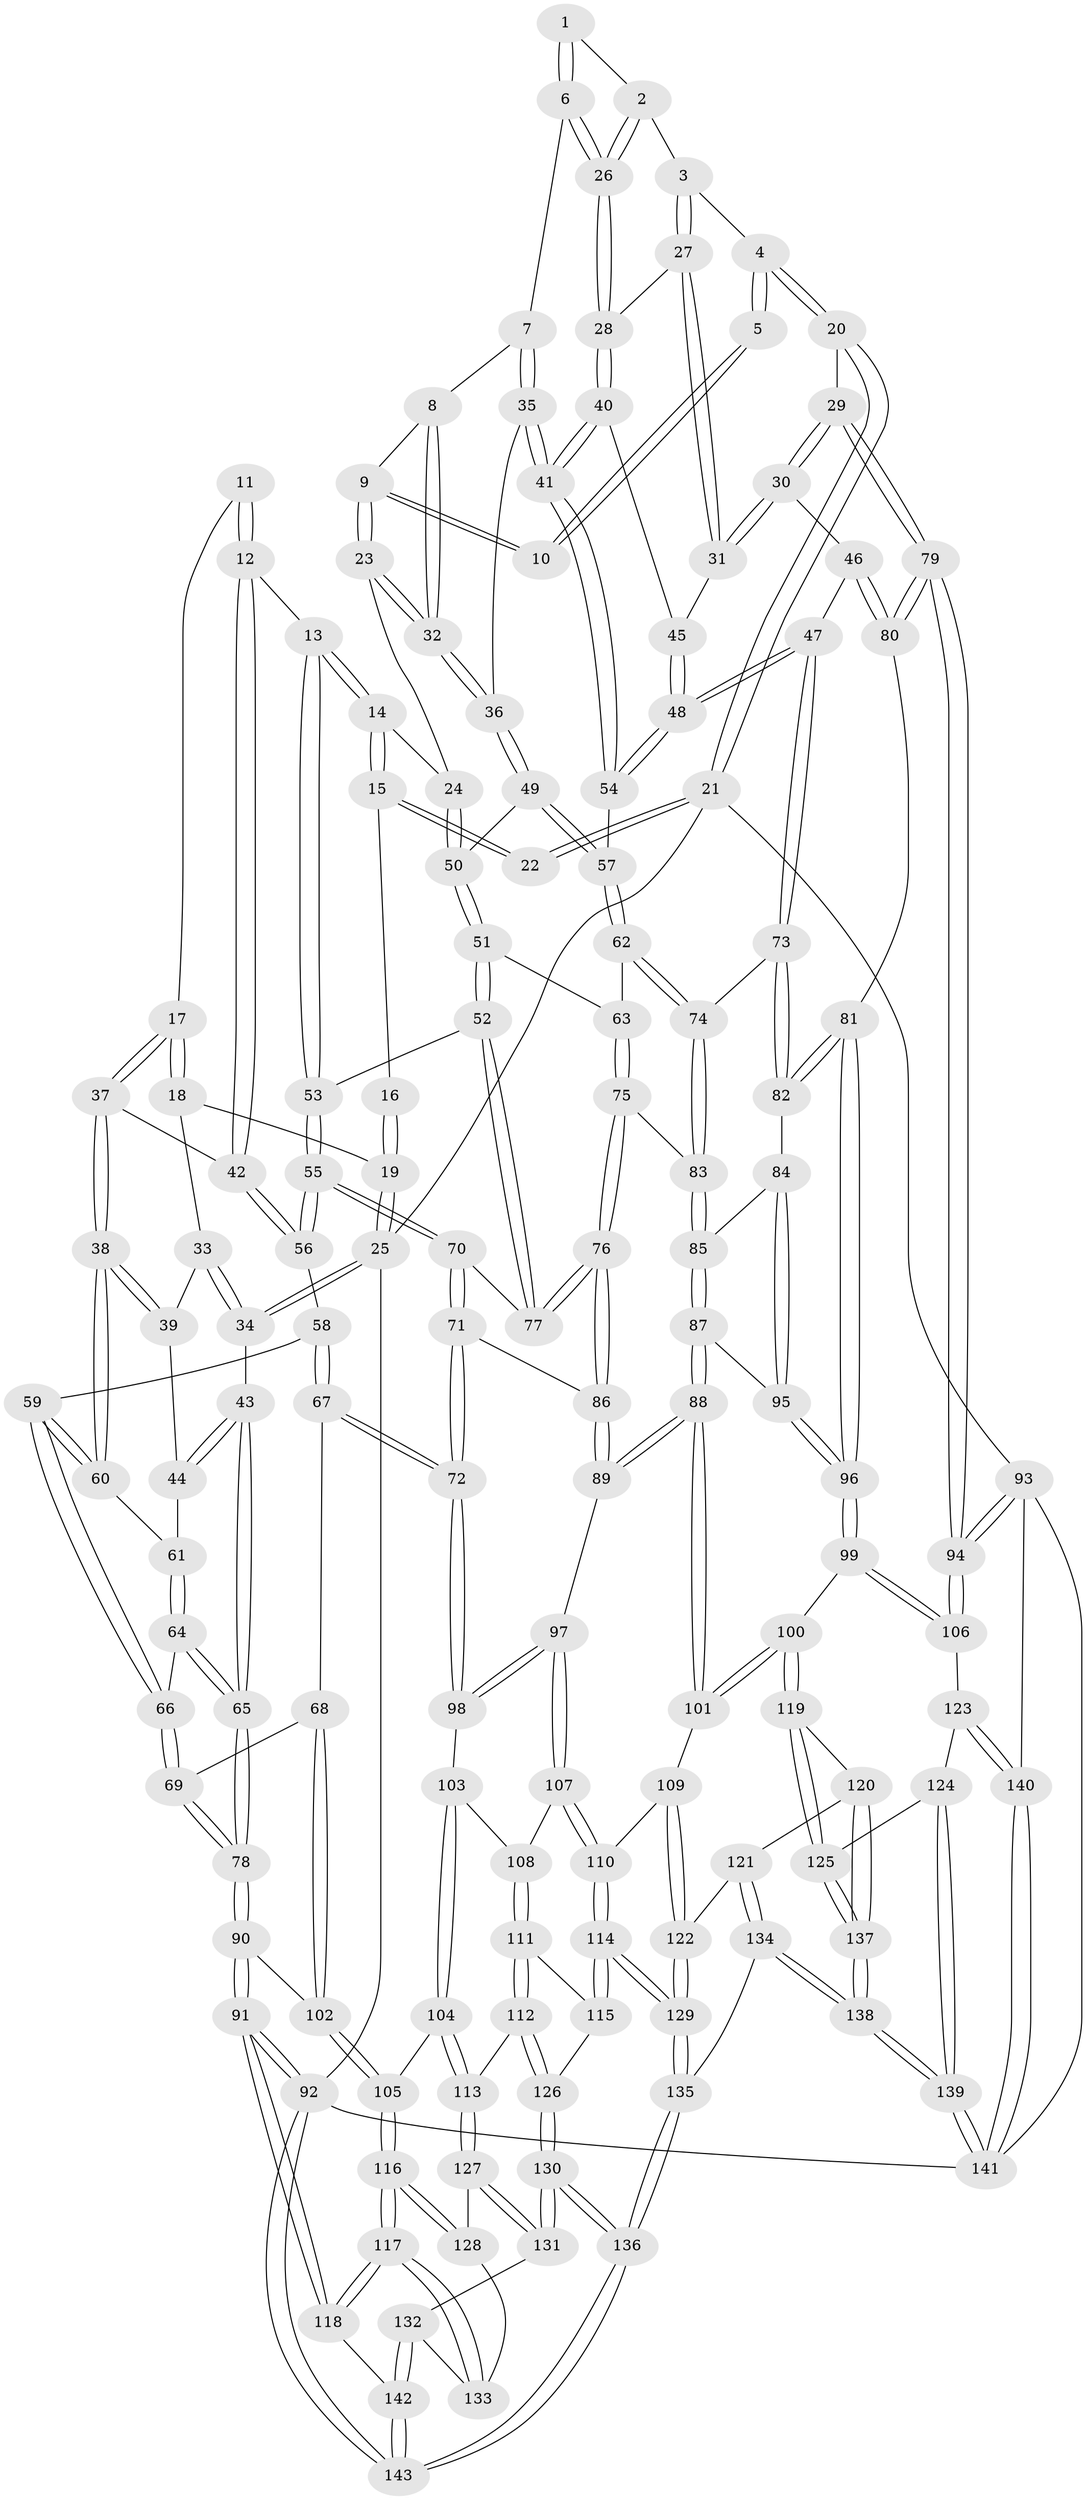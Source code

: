 // Generated by graph-tools (version 1.1) at 2025/17/03/09/25 04:17:04]
// undirected, 143 vertices, 354 edges
graph export_dot {
graph [start="1"]
  node [color=gray90,style=filled];
  1 [pos="+0.7355859403893971+0"];
  2 [pos="+0.8718647164547907+0.08484338347648734"];
  3 [pos="+0.9099890338644672+0.06581835005145556"];
  4 [pos="+0.9112616258485025+0.06475264146218952"];
  5 [pos="+0.7106070754319533+0"];
  6 [pos="+0.7860027774021453+0.12959499764624235"];
  7 [pos="+0.7334975123894292+0.14323881182278314"];
  8 [pos="+0.7127955149032408+0.13523601434183713"];
  9 [pos="+0.6557753013048293+0.08985224861453003"];
  10 [pos="+0.6072223789746226+0"];
  11 [pos="+0.17021597737056887+0"];
  12 [pos="+0.3510013556327358+0.16255870650074153"];
  13 [pos="+0.39200391346723495+0.14891399031773958"];
  14 [pos="+0.43392750004840674+0.09705065978484792"];
  15 [pos="+0.4848509896926326+0"];
  16 [pos="+0.13244785943448864+0"];
  17 [pos="+0.19183447342331242+0.11836921917486345"];
  18 [pos="+0.1044101539044531+0.13572749365869005"];
  19 [pos="+0+0"];
  20 [pos="+1+0"];
  21 [pos="+1+0"];
  22 [pos="+0.6009415298912698+0"];
  23 [pos="+0.6209612983136357+0.16299465291793938"];
  24 [pos="+0.44883271484911386+0.1077484543210932"];
  25 [pos="+0+0"];
  26 [pos="+0.8074639634222951+0.1395690199262583"];
  27 [pos="+0.903481970704344+0.16833968252491155"];
  28 [pos="+0.8161308550777172+0.1682110583028801"];
  29 [pos="+1+0.20850975226559926"];
  30 [pos="+1+0.23979914398862215"];
  31 [pos="+0.9303932506810368+0.20106265937070036"];
  32 [pos="+0.6352339003522898+0.21527063582350953"];
  33 [pos="+0.09087771537866712+0.14529033295597185"];
  34 [pos="+0+0"];
  35 [pos="+0.7118905235787972+0.21358528005047067"];
  36 [pos="+0.6356145813247122+0.21968769108000027"];
  37 [pos="+0.229268859573566+0.16617893154196658"];
  38 [pos="+0.12016961699138047+0.25907438248122683"];
  39 [pos="+0.07923948739722207+0.17066768792915507"];
  40 [pos="+0.8170791866532932+0.19688051318417948"];
  41 [pos="+0.7968738459333674+0.2782915067897127"];
  42 [pos="+0.289176604535553+0.1869474839124658"];
  43 [pos="+0+0.14396054790702992"];
  44 [pos="+0+0.198837843760465"];
  45 [pos="+0.9065848202310168+0.20783204903436353"];
  46 [pos="+0.8589862160944366+0.33353915084698554"];
  47 [pos="+0.8153701626952052+0.3298802884021048"];
  48 [pos="+0.8146167958704048+0.32728877214583485"];
  49 [pos="+0.6258570753251842+0.23728185114256706"];
  50 [pos="+0.5562436838849559+0.23564435534733222"];
  51 [pos="+0.500185394751902+0.31405210986050985"];
  52 [pos="+0.4504893851469816+0.31232100678629016"];
  53 [pos="+0.44131873867496646+0.303566691462498"];
  54 [pos="+0.7984655131231783+0.28700948741533083"];
  55 [pos="+0.3057895060131051+0.3493832141192237"];
  56 [pos="+0.2741907798029493+0.29692074591669093"];
  57 [pos="+0.6336541406411254+0.26963370755227384"];
  58 [pos="+0.18703993093667443+0.3239521419451806"];
  59 [pos="+0.13420012088196706+0.3021320247462742"];
  60 [pos="+0.11466454723011853+0.27311961377699256"];
  61 [pos="+0.08436194871990117+0.2776322717674526"];
  62 [pos="+0.626856132754708+0.36381547571995754"];
  63 [pos="+0.5195280947511467+0.32773318769346743"];
  64 [pos="+0.022506270354676065+0.34247392370374785"];
  65 [pos="+0+0.46945876272687087"];
  66 [pos="+0.10933427914170636+0.383850686409329"];
  67 [pos="+0.20871826273308053+0.5130395587295699"];
  68 [pos="+0.15220199674283671+0.5065053417999394"];
  69 [pos="+0.11909676882573274+0.4904908494340885"];
  70 [pos="+0.30422542733021607+0.408293430686928"];
  71 [pos="+0.2735484802365462+0.46135490968974596"];
  72 [pos="+0.21954793617149052+0.5171689980707532"];
  73 [pos="+0.7848203319685058+0.37127774567285887"];
  74 [pos="+0.6364296400328795+0.3805760518932724"];
  75 [pos="+0.5131368128638416+0.44073112791424557"];
  76 [pos="+0.4667292365649776+0.46999539561028253"];
  77 [pos="+0.43446712611680766+0.410916091806716"];
  78 [pos="+0+0.46959775115193936"];
  79 [pos="+1+0.5677989914963502"];
  80 [pos="+1+0.5198920258404559"];
  81 [pos="+0.9187788106367554+0.5180751108596388"];
  82 [pos="+0.7931816555523558+0.43914998364443697"];
  83 [pos="+0.6230225355714414+0.4148445543569086"];
  84 [pos="+0.7607718987378831+0.499782078474655"];
  85 [pos="+0.6302320038998519+0.46589142438296327"];
  86 [pos="+0.46367428437188835+0.4905465129415764"];
  87 [pos="+0.612920138688142+0.5362842122330289"];
  88 [pos="+0.5685875475540564+0.6171581810469162"];
  89 [pos="+0.47462581823349914+0.569947057525002"];
  90 [pos="+0+0.4785843522866674"];
  91 [pos="+0+0.8204744272519182"];
  92 [pos="+0+1"];
  93 [pos="+1+0.7433651489316611"];
  94 [pos="+1+0.6898264743264065"];
  95 [pos="+0.7585636884174616+0.5289238172559041"];
  96 [pos="+0.7781115967291498+0.6105161044255807"];
  97 [pos="+0.37429829525626174+0.6108724693982746"];
  98 [pos="+0.22371478522036622+0.5248149289567957"];
  99 [pos="+0.7733824054750571+0.6292232310478593"];
  100 [pos="+0.7116566272899463+0.6815425149249438"];
  101 [pos="+0.5883884163405921+0.6528082332221918"];
  102 [pos="+0.06356603855980714+0.6535497171272091"];
  103 [pos="+0.2062652234490204+0.6277350794502456"];
  104 [pos="+0.12164119405191365+0.7345779396203324"];
  105 [pos="+0.08010874475740086+0.7184049185367333"];
  106 [pos="+1+0.7248062457865192"];
  107 [pos="+0.36482240922214076+0.6730150341112747"];
  108 [pos="+0.26924994864882984+0.7173802114375577"];
  109 [pos="+0.5859898551177266+0.6574304444612844"];
  110 [pos="+0.3982764102065046+0.7544733852941161"];
  111 [pos="+0.2669012906608316+0.7243669499849186"];
  112 [pos="+0.17441476063009728+0.7689436184364234"];
  113 [pos="+0.1380169269986869+0.7606527890316617"];
  114 [pos="+0.39613567201649424+0.8015575966999701"];
  115 [pos="+0.29191806834826045+0.7824327714522734"];
  116 [pos="+0+0.7908980407330407"];
  117 [pos="+0+0.8020436911054676"];
  118 [pos="+0+0.8195565249335012"];
  119 [pos="+0.7274129291309259+0.7269310935360292"];
  120 [pos="+0.6270157092474411+0.8419935166650665"];
  121 [pos="+0.5827432104534942+0.8107101257384188"];
  122 [pos="+0.5599283545719864+0.7679625821670719"];
  123 [pos="+0.8428589247987187+0.8346332404044312"];
  124 [pos="+0.8017140603540441+0.8212709443403841"];
  125 [pos="+0.7838629179814345+0.8129968197964366"];
  126 [pos="+0.2433831909191681+0.8323395553561563"];
  127 [pos="+0.1294966550329185+0.7942560317676247"];
  128 [pos="+0.05576652376581417+0.837556707616582"];
  129 [pos="+0.4163787850531552+0.8487464024854329"];
  130 [pos="+0.2578914224396591+0.9652453809944722"];
  131 [pos="+0.13676490798032567+0.8736303814411832"];
  132 [pos="+0.07743841563793533+0.8997712919283941"];
  133 [pos="+0.07637300821493932+0.8985566126723213"];
  134 [pos="+0.4064231049411724+1"];
  135 [pos="+0.39536455224064887+1"];
  136 [pos="+0.3556485953839684+1"];
  137 [pos="+0.6593029535524517+0.9079041724018174"];
  138 [pos="+0.5952275619703173+1"];
  139 [pos="+0.6340644607234676+1"];
  140 [pos="+0.8678460014524801+1"];
  141 [pos="+0.7999241749814521+1"];
  142 [pos="+0.06331065061659494+0.9410635691319552"];
  143 [pos="+0.14373682023319076+1"];
  1 -- 2;
  1 -- 6;
  1 -- 6;
  2 -- 3;
  2 -- 26;
  2 -- 26;
  3 -- 4;
  3 -- 27;
  3 -- 27;
  4 -- 5;
  4 -- 5;
  4 -- 20;
  4 -- 20;
  5 -- 10;
  5 -- 10;
  6 -- 7;
  6 -- 26;
  6 -- 26;
  7 -- 8;
  7 -- 35;
  7 -- 35;
  8 -- 9;
  8 -- 32;
  8 -- 32;
  9 -- 10;
  9 -- 10;
  9 -- 23;
  9 -- 23;
  11 -- 12;
  11 -- 12;
  11 -- 17;
  12 -- 13;
  12 -- 42;
  12 -- 42;
  13 -- 14;
  13 -- 14;
  13 -- 53;
  13 -- 53;
  14 -- 15;
  14 -- 15;
  14 -- 24;
  15 -- 16;
  15 -- 22;
  15 -- 22;
  16 -- 19;
  16 -- 19;
  17 -- 18;
  17 -- 18;
  17 -- 37;
  17 -- 37;
  18 -- 19;
  18 -- 33;
  19 -- 25;
  19 -- 25;
  20 -- 21;
  20 -- 21;
  20 -- 29;
  21 -- 22;
  21 -- 22;
  21 -- 25;
  21 -- 93;
  23 -- 24;
  23 -- 32;
  23 -- 32;
  24 -- 50;
  24 -- 50;
  25 -- 34;
  25 -- 34;
  25 -- 92;
  26 -- 28;
  26 -- 28;
  27 -- 28;
  27 -- 31;
  27 -- 31;
  28 -- 40;
  28 -- 40;
  29 -- 30;
  29 -- 30;
  29 -- 79;
  29 -- 79;
  30 -- 31;
  30 -- 31;
  30 -- 46;
  31 -- 45;
  32 -- 36;
  32 -- 36;
  33 -- 34;
  33 -- 34;
  33 -- 39;
  34 -- 43;
  35 -- 36;
  35 -- 41;
  35 -- 41;
  36 -- 49;
  36 -- 49;
  37 -- 38;
  37 -- 38;
  37 -- 42;
  38 -- 39;
  38 -- 39;
  38 -- 60;
  38 -- 60;
  39 -- 44;
  40 -- 41;
  40 -- 41;
  40 -- 45;
  41 -- 54;
  41 -- 54;
  42 -- 56;
  42 -- 56;
  43 -- 44;
  43 -- 44;
  43 -- 65;
  43 -- 65;
  44 -- 61;
  45 -- 48;
  45 -- 48;
  46 -- 47;
  46 -- 80;
  46 -- 80;
  47 -- 48;
  47 -- 48;
  47 -- 73;
  47 -- 73;
  48 -- 54;
  48 -- 54;
  49 -- 50;
  49 -- 57;
  49 -- 57;
  50 -- 51;
  50 -- 51;
  51 -- 52;
  51 -- 52;
  51 -- 63;
  52 -- 53;
  52 -- 77;
  52 -- 77;
  53 -- 55;
  53 -- 55;
  54 -- 57;
  55 -- 56;
  55 -- 56;
  55 -- 70;
  55 -- 70;
  56 -- 58;
  57 -- 62;
  57 -- 62;
  58 -- 59;
  58 -- 67;
  58 -- 67;
  59 -- 60;
  59 -- 60;
  59 -- 66;
  59 -- 66;
  60 -- 61;
  61 -- 64;
  61 -- 64;
  62 -- 63;
  62 -- 74;
  62 -- 74;
  63 -- 75;
  63 -- 75;
  64 -- 65;
  64 -- 65;
  64 -- 66;
  65 -- 78;
  65 -- 78;
  66 -- 69;
  66 -- 69;
  67 -- 68;
  67 -- 72;
  67 -- 72;
  68 -- 69;
  68 -- 102;
  68 -- 102;
  69 -- 78;
  69 -- 78;
  70 -- 71;
  70 -- 71;
  70 -- 77;
  71 -- 72;
  71 -- 72;
  71 -- 86;
  72 -- 98;
  72 -- 98;
  73 -- 74;
  73 -- 82;
  73 -- 82;
  74 -- 83;
  74 -- 83;
  75 -- 76;
  75 -- 76;
  75 -- 83;
  76 -- 77;
  76 -- 77;
  76 -- 86;
  76 -- 86;
  78 -- 90;
  78 -- 90;
  79 -- 80;
  79 -- 80;
  79 -- 94;
  79 -- 94;
  80 -- 81;
  81 -- 82;
  81 -- 82;
  81 -- 96;
  81 -- 96;
  82 -- 84;
  83 -- 85;
  83 -- 85;
  84 -- 85;
  84 -- 95;
  84 -- 95;
  85 -- 87;
  85 -- 87;
  86 -- 89;
  86 -- 89;
  87 -- 88;
  87 -- 88;
  87 -- 95;
  88 -- 89;
  88 -- 89;
  88 -- 101;
  88 -- 101;
  89 -- 97;
  90 -- 91;
  90 -- 91;
  90 -- 102;
  91 -- 92;
  91 -- 92;
  91 -- 118;
  91 -- 118;
  92 -- 143;
  92 -- 143;
  92 -- 141;
  93 -- 94;
  93 -- 94;
  93 -- 140;
  93 -- 141;
  94 -- 106;
  94 -- 106;
  95 -- 96;
  95 -- 96;
  96 -- 99;
  96 -- 99;
  97 -- 98;
  97 -- 98;
  97 -- 107;
  97 -- 107;
  98 -- 103;
  99 -- 100;
  99 -- 106;
  99 -- 106;
  100 -- 101;
  100 -- 101;
  100 -- 119;
  100 -- 119;
  101 -- 109;
  102 -- 105;
  102 -- 105;
  103 -- 104;
  103 -- 104;
  103 -- 108;
  104 -- 105;
  104 -- 113;
  104 -- 113;
  105 -- 116;
  105 -- 116;
  106 -- 123;
  107 -- 108;
  107 -- 110;
  107 -- 110;
  108 -- 111;
  108 -- 111;
  109 -- 110;
  109 -- 122;
  109 -- 122;
  110 -- 114;
  110 -- 114;
  111 -- 112;
  111 -- 112;
  111 -- 115;
  112 -- 113;
  112 -- 126;
  112 -- 126;
  113 -- 127;
  113 -- 127;
  114 -- 115;
  114 -- 115;
  114 -- 129;
  114 -- 129;
  115 -- 126;
  116 -- 117;
  116 -- 117;
  116 -- 128;
  116 -- 128;
  117 -- 118;
  117 -- 118;
  117 -- 133;
  117 -- 133;
  118 -- 142;
  119 -- 120;
  119 -- 125;
  119 -- 125;
  120 -- 121;
  120 -- 137;
  120 -- 137;
  121 -- 122;
  121 -- 134;
  121 -- 134;
  122 -- 129;
  122 -- 129;
  123 -- 124;
  123 -- 140;
  123 -- 140;
  124 -- 125;
  124 -- 139;
  124 -- 139;
  125 -- 137;
  125 -- 137;
  126 -- 130;
  126 -- 130;
  127 -- 128;
  127 -- 131;
  127 -- 131;
  128 -- 133;
  129 -- 135;
  129 -- 135;
  130 -- 131;
  130 -- 131;
  130 -- 136;
  130 -- 136;
  131 -- 132;
  132 -- 133;
  132 -- 142;
  132 -- 142;
  134 -- 135;
  134 -- 138;
  134 -- 138;
  135 -- 136;
  135 -- 136;
  136 -- 143;
  136 -- 143;
  137 -- 138;
  137 -- 138;
  138 -- 139;
  138 -- 139;
  139 -- 141;
  139 -- 141;
  140 -- 141;
  140 -- 141;
  142 -- 143;
  142 -- 143;
}
